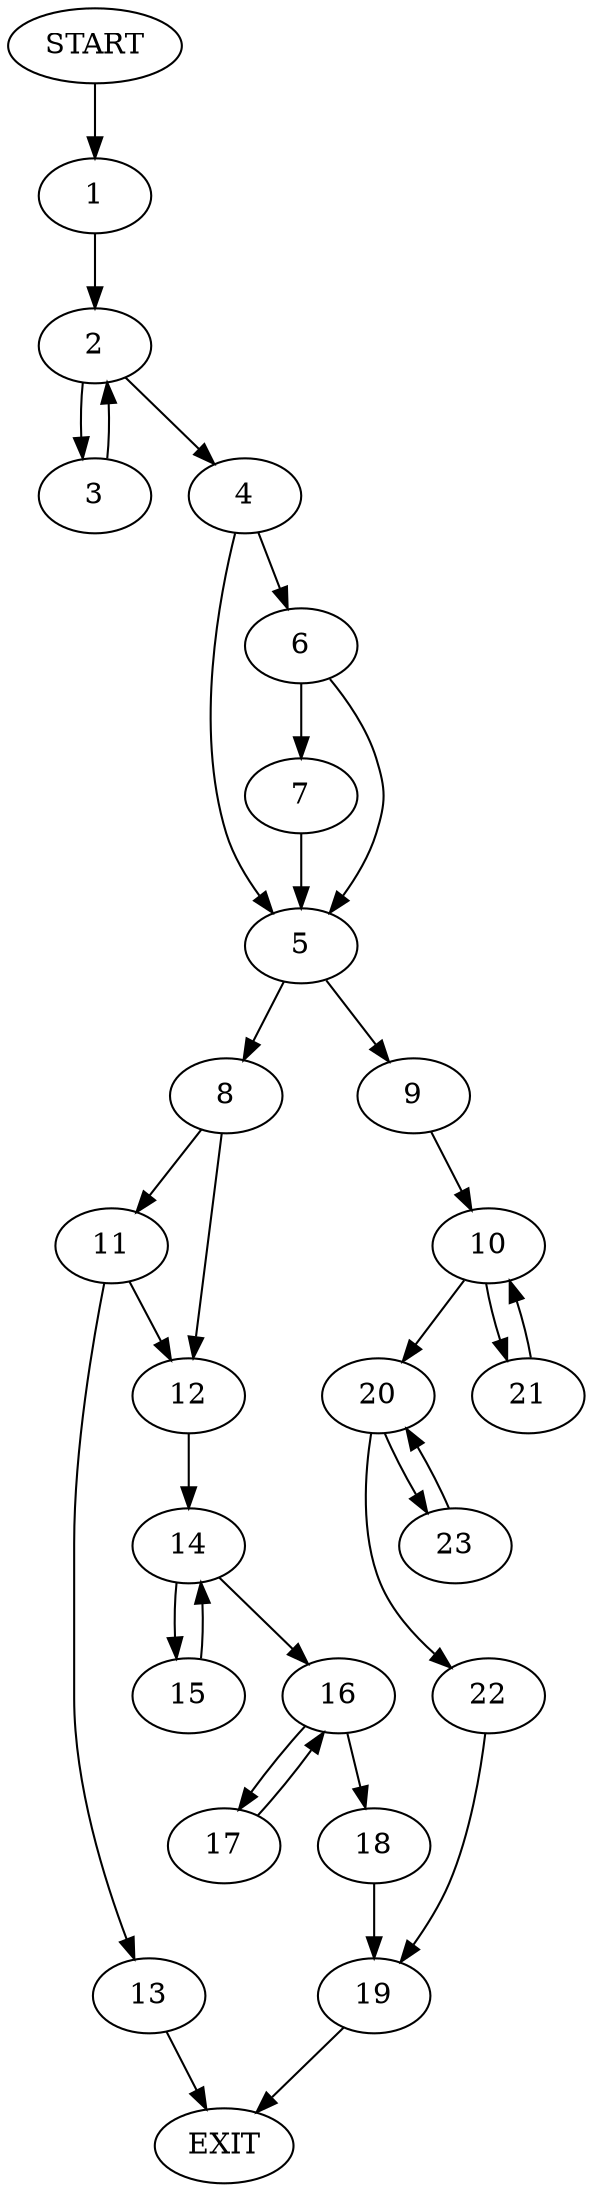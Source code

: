 digraph {
0 [label="START"]
24 [label="EXIT"]
0 -> 1
1 -> 2
2 -> 3
2 -> 4
4 -> 5
4 -> 6
3 -> 2
6 -> 5
6 -> 7
5 -> 8
5 -> 9
7 -> 5
9 -> 10
8 -> 11
8 -> 12
11 -> 12
11 -> 13
12 -> 14
13 -> 24
14 -> 15
14 -> 16
16 -> 17
16 -> 18
15 -> 14
17 -> 16
18 -> 19
19 -> 24
10 -> 20
10 -> 21
21 -> 10
20 -> 22
20 -> 23
23 -> 20
22 -> 19
}
